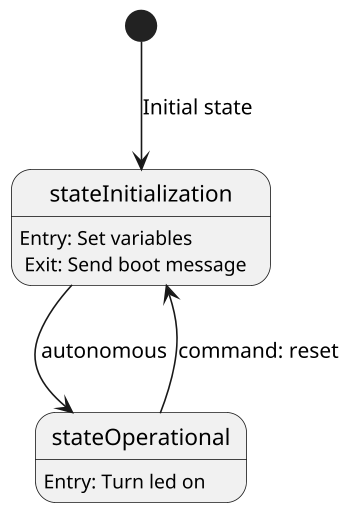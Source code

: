 @startuml
'https://plantuml.com/state-diagram

scale 350 width

stateInitialization:       Entry: Set variables\n Exit: Send boot message
stateOperational:    Entry: Turn led on

[*]-down->stateInitialization: Initial state
stateInitialization -down-> stateOperational: autonomous
stateOperational -up-> stateInitialization: command: reset

@enduml
